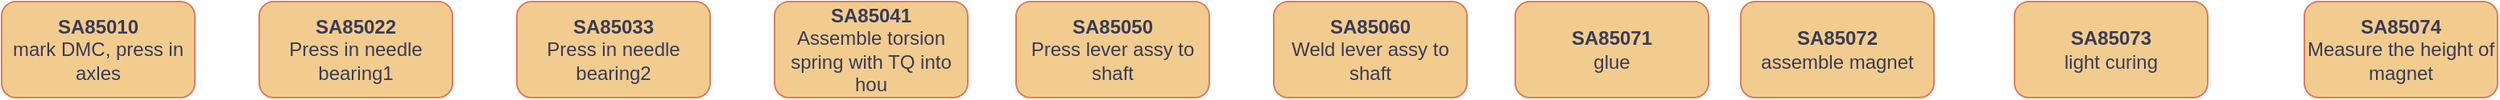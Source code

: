 <mxfile version="21.4.0" type="github">
  <diagram name="第 1 页" id="F919wnhgWzae-JaYDJG2">
    <mxGraphModel dx="1434" dy="774" grid="1" gridSize="10" guides="1" tooltips="1" connect="1" arrows="1" fold="1" page="1" pageScale="1" pageWidth="850" pageHeight="1100" math="0" shadow="0">
      <root>
        <mxCell id="0" />
        <mxCell id="1" parent="0" />
        <mxCell id="9NtsKkYMWsxhwqF0oPti-2" value="&lt;font style=&quot;font-size: 12px;&quot;&gt;&lt;b style=&quot;&quot;&gt;SA85010&lt;/b&gt;&lt;br&gt;&lt;font style=&quot;font-size: 12px;&quot;&gt;mark DMC, press in axles&lt;/font&gt;&lt;/font&gt;" style="rounded=1;whiteSpace=wrap;html=1;fillColor=#F2CC8F;strokeColor=#E07A5F;labelBackgroundColor=none;fontColor=#393C56;" vertex="1" parent="1">
          <mxGeometry y="160" width="120" height="60" as="geometry" />
        </mxCell>
        <mxCell id="9NtsKkYMWsxhwqF0oPti-8" value="&lt;font style=&quot;&quot;&gt;&lt;b style=&quot;font-size: 12px;&quot;&gt;SA85022&lt;/b&gt;&lt;br&gt;&lt;/font&gt;Press in needle bearing1" style="rounded=1;whiteSpace=wrap;html=1;fillColor=#F2CC8F;strokeColor=#E07A5F;labelBackgroundColor=none;fontColor=#393C56;" vertex="1" parent="1">
          <mxGeometry x="160" y="160" width="120" height="60" as="geometry" />
        </mxCell>
        <mxCell id="9NtsKkYMWsxhwqF0oPti-9" value="&lt;font style=&quot;&quot;&gt;&lt;b style=&quot;font-size: 12px;&quot;&gt;SA85041&lt;/b&gt;&lt;br&gt;Assemble torsion spring with TQ into hou&lt;br&gt;&lt;/font&gt;" style="rounded=1;whiteSpace=wrap;html=1;fillColor=#F2CC8F;strokeColor=#E07A5F;labelBackgroundColor=none;fontColor=#393C56;" vertex="1" parent="1">
          <mxGeometry x="480" y="160" width="120" height="60" as="geometry" />
        </mxCell>
        <mxCell id="9NtsKkYMWsxhwqF0oPti-10" value="&lt;font style=&quot;font-size: 12px;&quot;&gt;&lt;b style=&quot;&quot;&gt;SA85033&lt;/b&gt;&lt;br&gt;&lt;font style=&quot;font-size: 12px;&quot;&gt;Press in needle bearing2&lt;/font&gt;&lt;/font&gt;" style="rounded=1;whiteSpace=wrap;html=1;fillColor=#F2CC8F;strokeColor=#E07A5F;labelBackgroundColor=none;fontColor=#393C56;" vertex="1" parent="1">
          <mxGeometry x="320" y="160" width="120" height="60" as="geometry" />
        </mxCell>
        <mxCell id="9NtsKkYMWsxhwqF0oPti-11" value="&lt;font style=&quot;&quot;&gt;&lt;b style=&quot;font-size: 12px;&quot;&gt;SA85050&lt;/b&gt;&lt;b&gt;&lt;br&gt;&lt;/b&gt;Press lever assy to shaft&lt;br&gt;&lt;/font&gt;" style="rounded=1;whiteSpace=wrap;html=1;fillColor=#F2CC8F;strokeColor=#E07A5F;labelBackgroundColor=none;fontColor=#393C56;" vertex="1" parent="1">
          <mxGeometry x="630" y="160" width="120" height="60" as="geometry" />
        </mxCell>
        <mxCell id="9NtsKkYMWsxhwqF0oPti-12" value="&lt;font style=&quot;&quot;&gt;&lt;b style=&quot;font-size: 12px;&quot;&gt;SA85060&lt;/b&gt;&lt;br&gt;Weld lever assy to shaft&lt;br&gt;&lt;/font&gt;" style="rounded=1;whiteSpace=wrap;html=1;fillColor=#F2CC8F;strokeColor=#E07A5F;labelBackgroundColor=none;fontColor=#393C56;" vertex="1" parent="1">
          <mxGeometry x="790" y="160" width="120" height="60" as="geometry" />
        </mxCell>
        <mxCell id="9NtsKkYMWsxhwqF0oPti-17" value="&lt;font style=&quot;&quot;&gt;&lt;b&gt;SA85071&lt;/b&gt;&lt;br&gt;glue&lt;br&gt;&lt;/font&gt;" style="rounded=1;whiteSpace=wrap;html=1;fillColor=#F2CC8F;strokeColor=#E07A5F;labelBackgroundColor=none;fontColor=#393C56;" vertex="1" parent="1">
          <mxGeometry x="940" y="160" width="120" height="60" as="geometry" />
        </mxCell>
        <mxCell id="9NtsKkYMWsxhwqF0oPti-18" value="&lt;font style=&quot;&quot;&gt;&lt;b&gt;SA85072&lt;/b&gt;&lt;br&gt;assemble magnet&lt;br&gt;&lt;/font&gt;" style="rounded=1;whiteSpace=wrap;html=1;fillColor=#F2CC8F;strokeColor=#E07A5F;labelBackgroundColor=none;fontColor=#393C56;" vertex="1" parent="1">
          <mxGeometry x="1080" y="160" width="120" height="60" as="geometry" />
        </mxCell>
        <mxCell id="9NtsKkYMWsxhwqF0oPti-19" value="&lt;font style=&quot;&quot;&gt;&lt;b&gt;SA85073&lt;/b&gt;&lt;br&gt;light curing&lt;br&gt;&lt;/font&gt;" style="rounded=1;whiteSpace=wrap;html=1;fillColor=#F2CC8F;strokeColor=#E07A5F;labelBackgroundColor=none;fontColor=#393C56;" vertex="1" parent="1">
          <mxGeometry x="1250" y="160" width="120" height="60" as="geometry" />
        </mxCell>
        <mxCell id="9NtsKkYMWsxhwqF0oPti-20" value="&lt;font style=&quot;&quot;&gt;&lt;b&gt;SA85074&lt;/b&gt;&lt;br&gt;Measure the height of magnet&lt;br&gt;&lt;/font&gt;" style="rounded=1;whiteSpace=wrap;html=1;fillColor=#F2CC8F;strokeColor=#E07A5F;labelBackgroundColor=none;fontColor=#393C56;" vertex="1" parent="1">
          <mxGeometry x="1430" y="160" width="120" height="60" as="geometry" />
        </mxCell>
      </root>
    </mxGraphModel>
  </diagram>
</mxfile>
